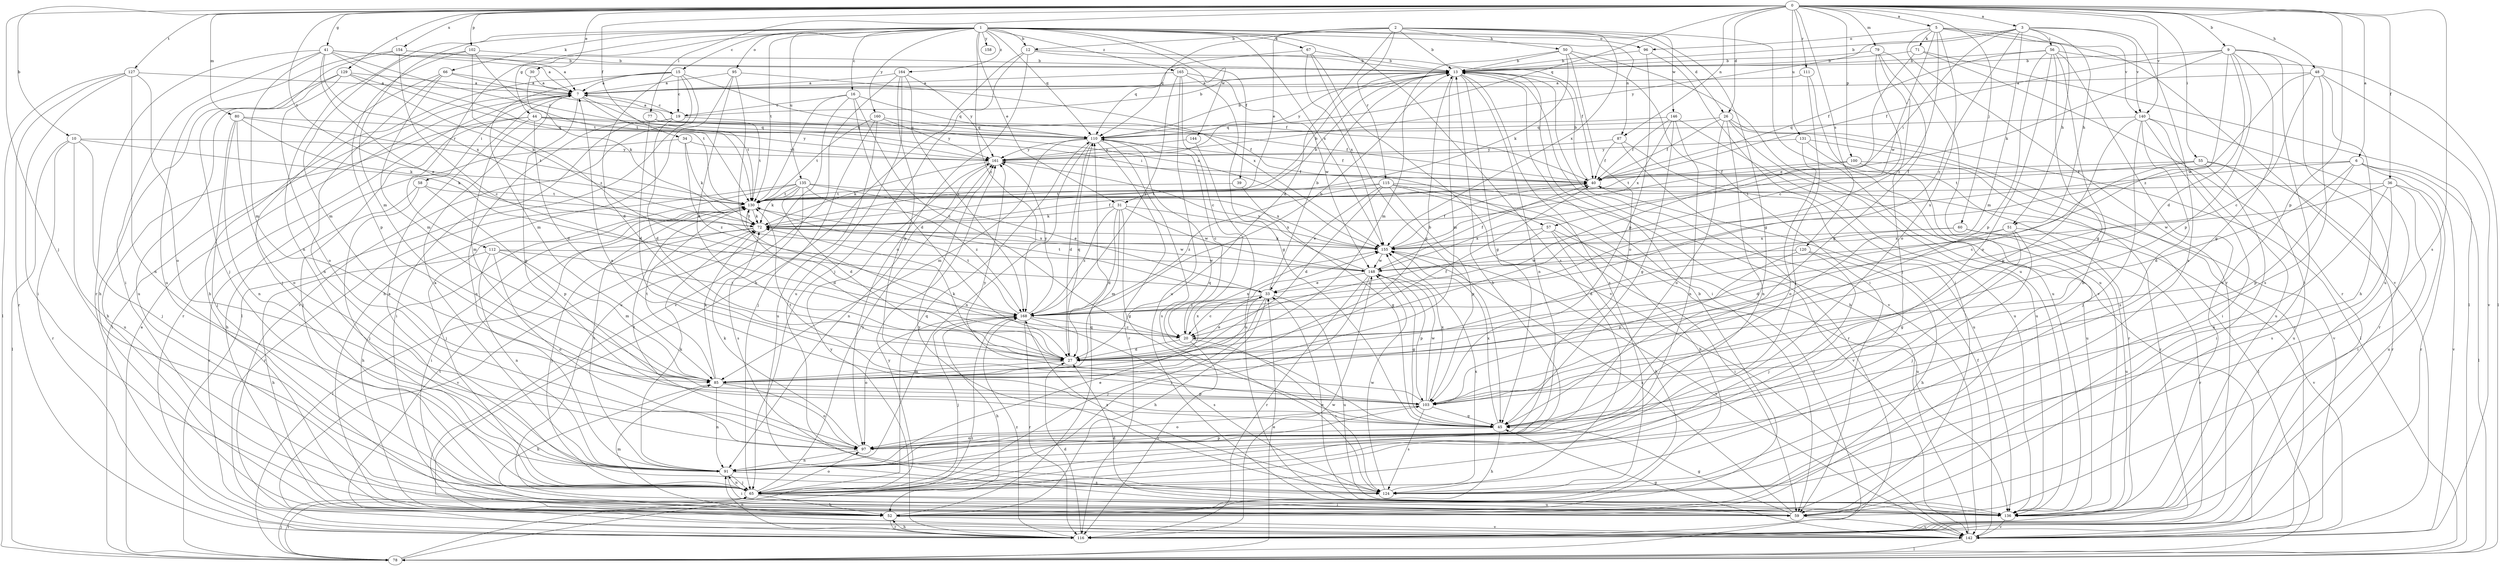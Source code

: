 strict digraph  {
0;
1;
2;
3;
5;
6;
7;
9;
10;
12;
13;
15;
16;
19;
20;
26;
27;
30;
31;
33;
34;
36;
39;
40;
41;
44;
45;
48;
50;
51;
52;
55;
56;
57;
58;
59;
60;
65;
66;
67;
71;
72;
77;
78;
79;
80;
85;
87;
91;
95;
96;
97;
100;
102;
103;
110;
111;
112;
115;
116;
120;
124;
127;
129;
130;
131;
135;
136;
140;
142;
144;
146;
148;
154;
155;
158;
160;
161;
164;
165;
168;
0 -> 3  [label=a];
0 -> 5  [label=a];
0 -> 6  [label=a];
0 -> 9  [label=b];
0 -> 10  [label=b];
0 -> 26  [label=d];
0 -> 30  [label=e];
0 -> 34  [label=f];
0 -> 36  [label=f];
0 -> 41  [label=g];
0 -> 48  [label=h];
0 -> 55  [label=i];
0 -> 60  [label=j];
0 -> 65  [label=j];
0 -> 77  [label=l];
0 -> 79  [label=m];
0 -> 80  [label=m];
0 -> 87  [label=n];
0 -> 100  [label=p];
0 -> 102  [label=p];
0 -> 103  [label=p];
0 -> 110  [label=q];
0 -> 111  [label=r];
0 -> 120  [label=s];
0 -> 124  [label=s];
0 -> 127  [label=t];
0 -> 129  [label=t];
0 -> 130  [label=t];
0 -> 131  [label=u];
0 -> 140  [label=v];
0 -> 154  [label=x];
1 -> 12  [label=b];
1 -> 15  [label=c];
1 -> 16  [label=c];
1 -> 26  [label=d];
1 -> 31  [label=e];
1 -> 39  [label=f];
1 -> 44  [label=g];
1 -> 66  [label=k];
1 -> 67  [label=k];
1 -> 85  [label=m];
1 -> 87  [label=n];
1 -> 91  [label=n];
1 -> 95  [label=o];
1 -> 96  [label=o];
1 -> 110  [label=q];
1 -> 112  [label=r];
1 -> 124  [label=s];
1 -> 130  [label=t];
1 -> 135  [label=u];
1 -> 144  [label=w];
1 -> 155  [label=x];
1 -> 158  [label=y];
1 -> 160  [label=y];
1 -> 164  [label=z];
1 -> 165  [label=z];
1 -> 168  [label=z];
2 -> 12  [label=b];
2 -> 13  [label=b];
2 -> 27  [label=d];
2 -> 31  [label=e];
2 -> 45  [label=g];
2 -> 50  [label=h];
2 -> 110  [label=q];
2 -> 115  [label=r];
2 -> 136  [label=u];
2 -> 146  [label=w];
2 -> 155  [label=x];
3 -> 13  [label=b];
3 -> 51  [label=h];
3 -> 56  [label=i];
3 -> 57  [label=i];
3 -> 85  [label=m];
3 -> 124  [label=s];
3 -> 140  [label=v];
3 -> 161  [label=y];
3 -> 168  [label=z];
5 -> 51  [label=h];
5 -> 71  [label=k];
5 -> 96  [label=o];
5 -> 97  [label=o];
5 -> 116  [label=r];
5 -> 140  [label=v];
5 -> 142  [label=v];
5 -> 148  [label=w];
5 -> 168  [label=z];
6 -> 27  [label=d];
6 -> 40  [label=f];
6 -> 78  [label=l];
6 -> 103  [label=p];
6 -> 116  [label=r];
6 -> 142  [label=v];
6 -> 155  [label=x];
7 -> 19  [label=c];
7 -> 45  [label=g];
7 -> 57  [label=i];
7 -> 58  [label=i];
7 -> 78  [label=l];
7 -> 116  [label=r];
7 -> 130  [label=t];
9 -> 13  [label=b];
9 -> 27  [label=d];
9 -> 40  [label=f];
9 -> 45  [label=g];
9 -> 59  [label=i];
9 -> 72  [label=k];
9 -> 103  [label=p];
9 -> 136  [label=u];
9 -> 168  [label=z];
10 -> 65  [label=j];
10 -> 72  [label=k];
10 -> 78  [label=l];
10 -> 116  [label=r];
10 -> 136  [label=u];
10 -> 161  [label=y];
12 -> 13  [label=b];
12 -> 40  [label=f];
12 -> 52  [label=h];
12 -> 65  [label=j];
12 -> 97  [label=o];
13 -> 7  [label=a];
13 -> 45  [label=g];
13 -> 59  [label=i];
13 -> 85  [label=m];
13 -> 91  [label=n];
13 -> 124  [label=s];
13 -> 142  [label=v];
13 -> 161  [label=y];
15 -> 7  [label=a];
15 -> 19  [label=c];
15 -> 27  [label=d];
15 -> 52  [label=h];
15 -> 78  [label=l];
15 -> 85  [label=m];
15 -> 142  [label=v];
15 -> 155  [label=x];
16 -> 19  [label=c];
16 -> 20  [label=c];
16 -> 27  [label=d];
16 -> 110  [label=q];
16 -> 130  [label=t];
16 -> 136  [label=u];
19 -> 7  [label=a];
19 -> 13  [label=b];
19 -> 27  [label=d];
19 -> 59  [label=i];
19 -> 91  [label=n];
19 -> 110  [label=q];
20 -> 27  [label=d];
20 -> 116  [label=r];
20 -> 124  [label=s];
20 -> 155  [label=x];
26 -> 40  [label=f];
26 -> 78  [label=l];
26 -> 91  [label=n];
26 -> 97  [label=o];
26 -> 110  [label=q];
26 -> 136  [label=u];
26 -> 142  [label=v];
27 -> 33  [label=e];
27 -> 40  [label=f];
27 -> 72  [label=k];
27 -> 85  [label=m];
27 -> 110  [label=q];
30 -> 7  [label=a];
30 -> 72  [label=k];
31 -> 27  [label=d];
31 -> 45  [label=g];
31 -> 72  [label=k];
31 -> 85  [label=m];
31 -> 148  [label=w];
31 -> 155  [label=x];
31 -> 168  [label=z];
33 -> 13  [label=b];
33 -> 20  [label=c];
33 -> 52  [label=h];
33 -> 65  [label=j];
33 -> 130  [label=t];
33 -> 136  [label=u];
33 -> 168  [label=z];
34 -> 52  [label=h];
34 -> 72  [label=k];
34 -> 161  [label=y];
34 -> 168  [label=z];
36 -> 59  [label=i];
36 -> 91  [label=n];
36 -> 124  [label=s];
36 -> 130  [label=t];
36 -> 136  [label=u];
36 -> 148  [label=w];
39 -> 45  [label=g];
39 -> 130  [label=t];
40 -> 13  [label=b];
40 -> 78  [label=l];
40 -> 130  [label=t];
41 -> 7  [label=a];
41 -> 13  [label=b];
41 -> 33  [label=e];
41 -> 59  [label=i];
41 -> 85  [label=m];
41 -> 116  [label=r];
41 -> 130  [label=t];
41 -> 155  [label=x];
41 -> 161  [label=y];
44 -> 27  [label=d];
44 -> 40  [label=f];
44 -> 52  [label=h];
44 -> 65  [label=j];
44 -> 85  [label=m];
44 -> 110  [label=q];
44 -> 161  [label=y];
45 -> 7  [label=a];
45 -> 52  [label=h];
45 -> 97  [label=o];
45 -> 110  [label=q];
45 -> 155  [label=x];
48 -> 7  [label=a];
48 -> 20  [label=c];
48 -> 52  [label=h];
48 -> 124  [label=s];
48 -> 142  [label=v];
48 -> 148  [label=w];
50 -> 13  [label=b];
50 -> 59  [label=i];
50 -> 72  [label=k];
50 -> 85  [label=m];
50 -> 97  [label=o];
50 -> 142  [label=v];
51 -> 27  [label=d];
51 -> 45  [label=g];
51 -> 65  [label=j];
51 -> 142  [label=v];
51 -> 155  [label=x];
52 -> 13  [label=b];
52 -> 85  [label=m];
52 -> 110  [label=q];
52 -> 116  [label=r];
52 -> 142  [label=v];
55 -> 20  [label=c];
55 -> 40  [label=f];
55 -> 59  [label=i];
55 -> 116  [label=r];
55 -> 130  [label=t];
55 -> 136  [label=u];
56 -> 13  [label=b];
56 -> 40  [label=f];
56 -> 45  [label=g];
56 -> 52  [label=h];
56 -> 78  [label=l];
56 -> 97  [label=o];
56 -> 103  [label=p];
56 -> 136  [label=u];
57 -> 20  [label=c];
57 -> 52  [label=h];
57 -> 59  [label=i];
57 -> 136  [label=u];
57 -> 155  [label=x];
58 -> 65  [label=j];
58 -> 103  [label=p];
58 -> 116  [label=r];
58 -> 130  [label=t];
59 -> 27  [label=d];
59 -> 45  [label=g];
59 -> 142  [label=v];
59 -> 155  [label=x];
60 -> 27  [label=d];
60 -> 116  [label=r];
60 -> 136  [label=u];
60 -> 155  [label=x];
65 -> 13  [label=b];
65 -> 52  [label=h];
65 -> 59  [label=i];
65 -> 78  [label=l];
65 -> 91  [label=n];
65 -> 97  [label=o];
65 -> 110  [label=q];
65 -> 136  [label=u];
65 -> 161  [label=y];
66 -> 7  [label=a];
66 -> 40  [label=f];
66 -> 65  [label=j];
66 -> 85  [label=m];
66 -> 91  [label=n];
67 -> 13  [label=b];
67 -> 45  [label=g];
67 -> 110  [label=q];
67 -> 142  [label=v];
67 -> 155  [label=x];
71 -> 13  [label=b];
71 -> 33  [label=e];
71 -> 78  [label=l];
71 -> 116  [label=r];
72 -> 13  [label=b];
72 -> 40  [label=f];
72 -> 65  [label=j];
72 -> 78  [label=l];
72 -> 130  [label=t];
72 -> 142  [label=v];
72 -> 148  [label=w];
72 -> 155  [label=x];
77 -> 27  [label=d];
77 -> 40  [label=f];
77 -> 110  [label=q];
77 -> 130  [label=t];
78 -> 7  [label=a];
78 -> 33  [label=e];
78 -> 65  [label=j];
78 -> 161  [label=y];
78 -> 168  [label=z];
79 -> 13  [label=b];
79 -> 20  [label=c];
79 -> 45  [label=g];
79 -> 65  [label=j];
79 -> 136  [label=u];
80 -> 65  [label=j];
80 -> 72  [label=k];
80 -> 91  [label=n];
80 -> 97  [label=o];
80 -> 110  [label=q];
80 -> 130  [label=t];
85 -> 13  [label=b];
85 -> 52  [label=h];
85 -> 72  [label=k];
85 -> 91  [label=n];
85 -> 97  [label=o];
85 -> 103  [label=p];
85 -> 130  [label=t];
85 -> 155  [label=x];
87 -> 40  [label=f];
87 -> 116  [label=r];
87 -> 136  [label=u];
87 -> 161  [label=y];
91 -> 7  [label=a];
91 -> 33  [label=e];
91 -> 59  [label=i];
91 -> 65  [label=j];
91 -> 72  [label=k];
91 -> 103  [label=p];
91 -> 124  [label=s];
91 -> 130  [label=t];
95 -> 7  [label=a];
95 -> 20  [label=c];
95 -> 27  [label=d];
95 -> 52  [label=h];
95 -> 155  [label=x];
96 -> 13  [label=b];
96 -> 59  [label=i];
96 -> 103  [label=p];
97 -> 72  [label=k];
97 -> 91  [label=n];
97 -> 130  [label=t];
100 -> 40  [label=f];
100 -> 116  [label=r];
100 -> 130  [label=t];
100 -> 136  [label=u];
102 -> 13  [label=b];
102 -> 85  [label=m];
102 -> 103  [label=p];
102 -> 130  [label=t];
102 -> 168  [label=z];
103 -> 45  [label=g];
103 -> 97  [label=o];
103 -> 124  [label=s];
103 -> 130  [label=t];
103 -> 148  [label=w];
103 -> 155  [label=x];
103 -> 161  [label=y];
110 -> 13  [label=b];
110 -> 20  [label=c];
110 -> 27  [label=d];
110 -> 40  [label=f];
110 -> 85  [label=m];
110 -> 91  [label=n];
110 -> 116  [label=r];
110 -> 124  [label=s];
110 -> 161  [label=y];
111 -> 7  [label=a];
111 -> 65  [label=j];
111 -> 136  [label=u];
112 -> 52  [label=h];
112 -> 85  [label=m];
112 -> 91  [label=n];
112 -> 97  [label=o];
112 -> 148  [label=w];
112 -> 168  [label=z];
115 -> 27  [label=d];
115 -> 33  [label=e];
115 -> 52  [label=h];
115 -> 78  [label=l];
115 -> 103  [label=p];
115 -> 130  [label=t];
115 -> 142  [label=v];
115 -> 168  [label=z];
116 -> 27  [label=d];
116 -> 52  [label=h];
116 -> 91  [label=n];
116 -> 148  [label=w];
116 -> 161  [label=y];
116 -> 168  [label=z];
120 -> 52  [label=h];
120 -> 65  [label=j];
120 -> 103  [label=p];
120 -> 148  [label=w];
124 -> 7  [label=a];
124 -> 148  [label=w];
124 -> 155  [label=x];
124 -> 161  [label=y];
124 -> 168  [label=z];
127 -> 7  [label=a];
127 -> 59  [label=i];
127 -> 78  [label=l];
127 -> 91  [label=n];
127 -> 97  [label=o];
127 -> 116  [label=r];
129 -> 7  [label=a];
129 -> 52  [label=h];
129 -> 72  [label=k];
129 -> 97  [label=o];
129 -> 130  [label=t];
129 -> 136  [label=u];
130 -> 13  [label=b];
130 -> 27  [label=d];
130 -> 52  [label=h];
130 -> 59  [label=i];
130 -> 72  [label=k];
131 -> 97  [label=o];
131 -> 116  [label=r];
131 -> 142  [label=v];
131 -> 161  [label=y];
135 -> 27  [label=d];
135 -> 33  [label=e];
135 -> 65  [label=j];
135 -> 72  [label=k];
135 -> 116  [label=r];
135 -> 124  [label=s];
135 -> 130  [label=t];
135 -> 155  [label=x];
135 -> 168  [label=z];
136 -> 33  [label=e];
136 -> 142  [label=v];
140 -> 59  [label=i];
140 -> 65  [label=j];
140 -> 103  [label=p];
140 -> 110  [label=q];
140 -> 116  [label=r];
140 -> 124  [label=s];
140 -> 136  [label=u];
142 -> 13  [label=b];
142 -> 40  [label=f];
142 -> 45  [label=g];
142 -> 78  [label=l];
142 -> 130  [label=t];
144 -> 136  [label=u];
144 -> 161  [label=y];
146 -> 40  [label=f];
146 -> 45  [label=g];
146 -> 91  [label=n];
146 -> 110  [label=q];
146 -> 136  [label=u];
146 -> 155  [label=x];
148 -> 33  [label=e];
148 -> 40  [label=f];
148 -> 45  [label=g];
148 -> 65  [label=j];
148 -> 103  [label=p];
148 -> 116  [label=r];
148 -> 161  [label=y];
154 -> 7  [label=a];
154 -> 13  [label=b];
154 -> 20  [label=c];
154 -> 65  [label=j];
154 -> 136  [label=u];
155 -> 40  [label=f];
155 -> 72  [label=k];
155 -> 142  [label=v];
155 -> 148  [label=w];
160 -> 65  [label=j];
160 -> 110  [label=q];
160 -> 130  [label=t];
160 -> 136  [label=u];
160 -> 161  [label=y];
161 -> 40  [label=f];
161 -> 72  [label=k];
161 -> 91  [label=n];
164 -> 7  [label=a];
164 -> 103  [label=p];
164 -> 136  [label=u];
164 -> 142  [label=v];
164 -> 161  [label=y];
164 -> 168  [label=z];
165 -> 7  [label=a];
165 -> 20  [label=c];
165 -> 45  [label=g];
165 -> 136  [label=u];
165 -> 148  [label=w];
165 -> 168  [label=z];
168 -> 13  [label=b];
168 -> 20  [label=c];
168 -> 52  [label=h];
168 -> 65  [label=j];
168 -> 97  [label=o];
168 -> 116  [label=r];
168 -> 124  [label=s];
168 -> 130  [label=t];
168 -> 161  [label=y];
}
